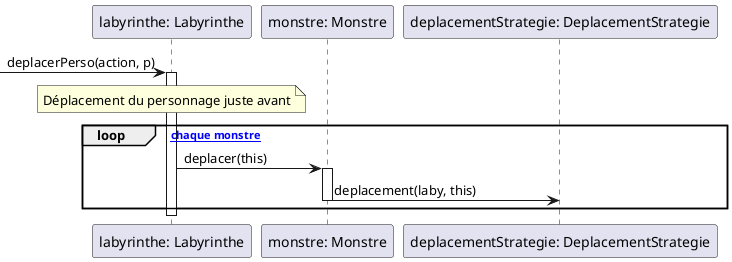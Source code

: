 @startuml
participant "labyrinthe: Labyrinthe" as Laby
participant "monstre: Monstre" as Monstre
participant "deplacementStrategie: DeplacementStrategie" as Strategie

-> Laby : deplacerPerso(action, p)
activate Laby

note over Laby : Déplacement du personnage juste avant

loop [pour chaque monstre]
    Laby -> Monstre : deplacer(this)
    activate Monstre
    
    Monstre -> Strategie : deplacement(laby, this)
    
    deactivate Monstre
end

deactivate Laby
@enduml